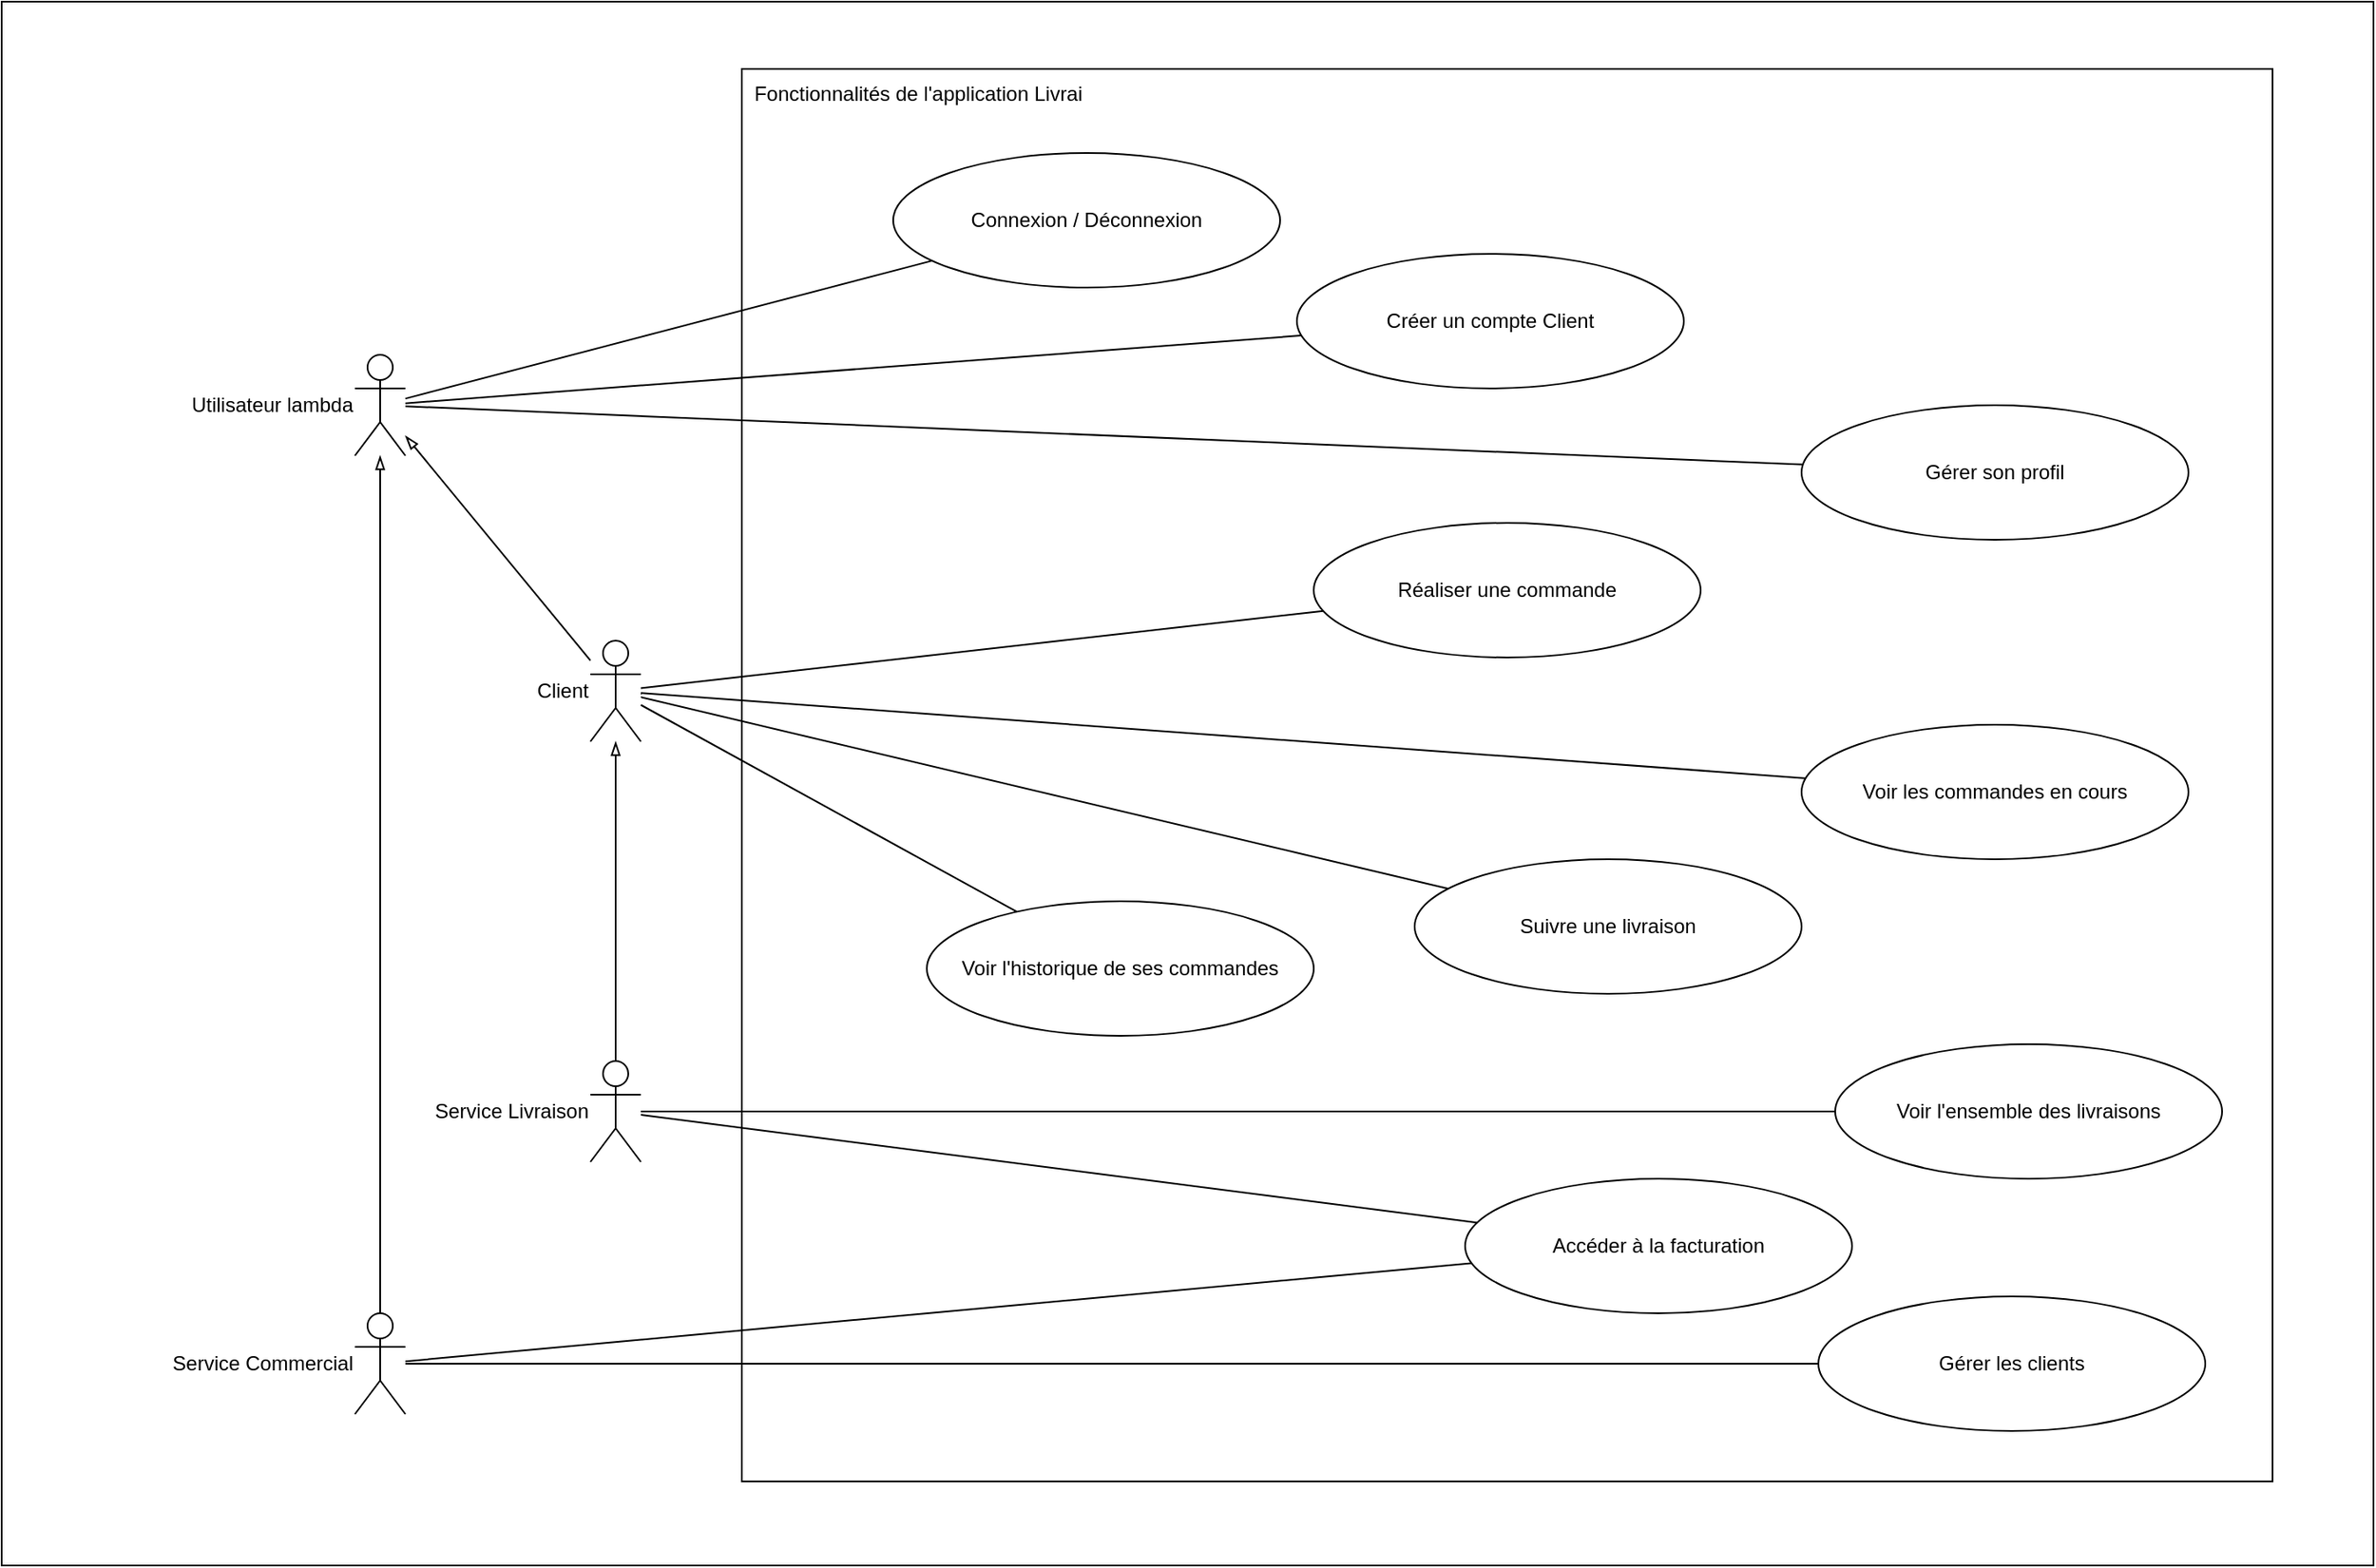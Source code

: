 <mxfile version="28.0.6">
  <diagram name="Page-1" id="qwcW66BIu28JoRyroQlM">
    <mxGraphModel dx="1109" dy="1626" grid="1" gridSize="10" guides="1" tooltips="1" connect="1" arrows="1" fold="1" page="1" pageScale="1" pageWidth="827" pageHeight="1169" math="0" shadow="0">
      <root>
        <mxCell id="0" />
        <mxCell id="1" parent="0" />
        <mxCell id="AxBXjD8DpKCZpL--94eY-32" value="" style="group;movable=0;resizable=0;rotatable=0;deletable=0;editable=0;locked=1;connectable=0;" vertex="1" connectable="0" parent="1">
          <mxGeometry x="10" y="50" width="1410" height="930" as="geometry" />
        </mxCell>
        <mxCell id="AxBXjD8DpKCZpL--94eY-30" value="" style="rounded=0;whiteSpace=wrap;html=1;" vertex="1" parent="AxBXjD8DpKCZpL--94eY-32">
          <mxGeometry width="1410" height="930" as="geometry" />
        </mxCell>
        <mxCell id="AxBXjD8DpKCZpL--94eY-31" value="" style="rounded=0;whiteSpace=wrap;html=1;" vertex="1" parent="AxBXjD8DpKCZpL--94eY-32">
          <mxGeometry x="440" y="40" width="910" height="840" as="geometry" />
        </mxCell>
        <mxCell id="AxBXjD8DpKCZpL--94eY-1" value="Client" style="shape=umlActor;verticalLabelPosition=middle;verticalAlign=middle;html=1;labelPosition=left;align=right;" vertex="1" parent="1">
          <mxGeometry x="360" y="430" width="30" height="60" as="geometry" />
        </mxCell>
        <mxCell id="AxBXjD8DpKCZpL--94eY-2" value="Service Livraison" style="shape=umlActor;verticalLabelPosition=middle;verticalAlign=middle;html=1;labelPosition=left;align=right;" vertex="1" parent="1">
          <mxGeometry x="360" y="680" width="30" height="60" as="geometry" />
        </mxCell>
        <mxCell id="AxBXjD8DpKCZpL--94eY-3" value="Service Commercial" style="shape=umlActor;verticalLabelPosition=middle;verticalAlign=middle;html=1;labelPosition=left;align=right;" vertex="1" parent="1">
          <mxGeometry x="220" y="830" width="30" height="60" as="geometry" />
        </mxCell>
        <mxCell id="AxBXjD8DpKCZpL--94eY-7" value="Gérer les clients" style="ellipse;whiteSpace=wrap;html=1;" vertex="1" parent="1">
          <mxGeometry x="1090" y="820" width="230" height="80" as="geometry" />
        </mxCell>
        <mxCell id="AxBXjD8DpKCZpL--94eY-8" value="Voir l&#39;historique de ses commandes" style="ellipse;whiteSpace=wrap;html=1;" vertex="1" parent="1">
          <mxGeometry x="560" y="585" width="230" height="80" as="geometry" />
        </mxCell>
        <mxCell id="AxBXjD8DpKCZpL--94eY-9" value="Suivre une livraison" style="ellipse;whiteSpace=wrap;html=1;" vertex="1" parent="1">
          <mxGeometry x="850" y="560" width="230" height="80" as="geometry" />
        </mxCell>
        <mxCell id="AxBXjD8DpKCZpL--94eY-10" value="Créer un compte Client" style="ellipse;whiteSpace=wrap;html=1;" vertex="1" parent="1">
          <mxGeometry x="780" y="200" width="230" height="80" as="geometry" />
        </mxCell>
        <mxCell id="AxBXjD8DpKCZpL--94eY-11" value="Gérer son profil" style="ellipse;whiteSpace=wrap;html=1;" vertex="1" parent="1">
          <mxGeometry x="1080" y="290" width="230" height="80" as="geometry" />
        </mxCell>
        <mxCell id="AxBXjD8DpKCZpL--94eY-14" value="" style="endArrow=none;html=1;rounded=0;" edge="1" parent="1" source="AxBXjD8DpKCZpL--94eY-28" target="AxBXjD8DpKCZpL--94eY-10">
          <mxGeometry width="50" height="50" relative="1" as="geometry">
            <mxPoint x="330" y="280" as="sourcePoint" />
            <mxPoint x="380" y="230" as="targetPoint" />
          </mxGeometry>
        </mxCell>
        <mxCell id="AxBXjD8DpKCZpL--94eY-15" value="" style="endArrow=none;html=1;rounded=0;" edge="1" parent="1" source="AxBXjD8DpKCZpL--94eY-11" target="AxBXjD8DpKCZpL--94eY-28">
          <mxGeometry width="50" height="50" relative="1" as="geometry">
            <mxPoint x="630" y="310" as="sourcePoint" />
            <mxPoint x="830" y="310" as="targetPoint" />
          </mxGeometry>
        </mxCell>
        <mxCell id="AxBXjD8DpKCZpL--94eY-16" value="Réaliser une commande" style="ellipse;whiteSpace=wrap;html=1;" vertex="1" parent="1">
          <mxGeometry x="790" y="360" width="230" height="80" as="geometry" />
        </mxCell>
        <mxCell id="AxBXjD8DpKCZpL--94eY-17" value="" style="endArrow=none;html=1;rounded=0;" edge="1" parent="1" source="AxBXjD8DpKCZpL--94eY-16" target="AxBXjD8DpKCZpL--94eY-1">
          <mxGeometry width="50" height="50" relative="1" as="geometry">
            <mxPoint x="730" y="370" as="sourcePoint" />
            <mxPoint x="530" y="370" as="targetPoint" />
          </mxGeometry>
        </mxCell>
        <mxCell id="AxBXjD8DpKCZpL--94eY-18" value="" style="endArrow=none;html=1;rounded=0;" edge="1" parent="1" source="AxBXjD8DpKCZpL--94eY-9" target="AxBXjD8DpKCZpL--94eY-1">
          <mxGeometry width="50" height="50" relative="1" as="geometry">
            <mxPoint x="768" y="479" as="sourcePoint" />
            <mxPoint x="540" y="410" as="targetPoint" />
          </mxGeometry>
        </mxCell>
        <mxCell id="AxBXjD8DpKCZpL--94eY-19" value="Accéder à la facturation" style="ellipse;whiteSpace=wrap;html=1;" vertex="1" parent="1">
          <mxGeometry x="880" y="750" width="230" height="80" as="geometry" />
        </mxCell>
        <mxCell id="AxBXjD8DpKCZpL--94eY-20" value="" style="endArrow=none;html=1;rounded=0;" edge="1" parent="1" source="AxBXjD8DpKCZpL--94eY-2" target="AxBXjD8DpKCZpL--94eY-19">
          <mxGeometry width="50" height="50" relative="1" as="geometry">
            <mxPoint x="510" y="240" as="sourcePoint" />
            <mxPoint x="710" y="240" as="targetPoint" />
          </mxGeometry>
        </mxCell>
        <mxCell id="AxBXjD8DpKCZpL--94eY-21" value="" style="endArrow=none;html=1;rounded=0;" edge="1" parent="1" source="AxBXjD8DpKCZpL--94eY-8" target="AxBXjD8DpKCZpL--94eY-1">
          <mxGeometry width="50" height="50" relative="1" as="geometry">
            <mxPoint x="768" y="596" as="sourcePoint" />
            <mxPoint x="510" y="440" as="targetPoint" />
          </mxGeometry>
        </mxCell>
        <mxCell id="AxBXjD8DpKCZpL--94eY-22" value="" style="endArrow=none;html=1;rounded=0;" edge="1" parent="1" source="AxBXjD8DpKCZpL--94eY-3" target="AxBXjD8DpKCZpL--94eY-7">
          <mxGeometry width="50" height="50" relative="1" as="geometry">
            <mxPoint x="530" y="110" as="sourcePoint" />
            <mxPoint x="737" y="110" as="targetPoint" />
          </mxGeometry>
        </mxCell>
        <mxCell id="AxBXjD8DpKCZpL--94eY-23" value="" style="endArrow=blockThin;html=1;rounded=0;endFill=0;" edge="1" parent="1" source="AxBXjD8DpKCZpL--94eY-2" target="AxBXjD8DpKCZpL--94eY-1">
          <mxGeometry width="50" height="50" relative="1" as="geometry">
            <mxPoint x="400" y="600" as="sourcePoint" />
            <mxPoint x="450" y="550" as="targetPoint" />
          </mxGeometry>
        </mxCell>
        <mxCell id="AxBXjD8DpKCZpL--94eY-24" value="" style="endArrow=blockThin;html=1;rounded=0;endFill=0;" edge="1" parent="1" source="AxBXjD8DpKCZpL--94eY-3" target="AxBXjD8DpKCZpL--94eY-28">
          <mxGeometry width="50" height="50" relative="1" as="geometry">
            <mxPoint x="380" y="770" as="sourcePoint" />
            <mxPoint x="380" y="580" as="targetPoint" />
          </mxGeometry>
        </mxCell>
        <mxCell id="AxBXjD8DpKCZpL--94eY-25" value="Voir les commandes en cours" style="ellipse;whiteSpace=wrap;html=1;" vertex="1" parent="1">
          <mxGeometry x="1080" y="480" width="230" height="80" as="geometry" />
        </mxCell>
        <mxCell id="AxBXjD8DpKCZpL--94eY-26" value="" style="endArrow=none;html=1;rounded=0;" edge="1" parent="1" source="AxBXjD8DpKCZpL--94eY-25" target="AxBXjD8DpKCZpL--94eY-1">
          <mxGeometry width="50" height="50" relative="1" as="geometry">
            <mxPoint x="718" y="559" as="sourcePoint" />
            <mxPoint x="490" y="490" as="targetPoint" />
          </mxGeometry>
        </mxCell>
        <mxCell id="AxBXjD8DpKCZpL--94eY-27" value="" style="endArrow=none;html=1;rounded=0;" edge="1" parent="1" source="AxBXjD8DpKCZpL--94eY-3" target="AxBXjD8DpKCZpL--94eY-19">
          <mxGeometry width="50" height="50" relative="1" as="geometry">
            <mxPoint x="510" y="730" as="sourcePoint" />
            <mxPoint x="720" y="762" as="targetPoint" />
          </mxGeometry>
        </mxCell>
        <mxCell id="AxBXjD8DpKCZpL--94eY-28" value="Utilisateur lambda" style="shape=umlActor;verticalLabelPosition=middle;verticalAlign=middle;html=1;labelPosition=left;align=right;" vertex="1" parent="1">
          <mxGeometry x="220" y="260" width="30" height="60" as="geometry" />
        </mxCell>
        <mxCell id="AxBXjD8DpKCZpL--94eY-29" value="" style="endArrow=blockThin;html=1;rounded=0;endFill=0;" edge="1" parent="1" source="AxBXjD8DpKCZpL--94eY-1" target="AxBXjD8DpKCZpL--94eY-28">
          <mxGeometry width="50" height="50" relative="1" as="geometry">
            <mxPoint x="370" y="750" as="sourcePoint" />
            <mxPoint x="370" y="560" as="targetPoint" />
          </mxGeometry>
        </mxCell>
        <mxCell id="AxBXjD8DpKCZpL--94eY-33" value="Voir l&#39;ensemble des livraisons" style="ellipse;whiteSpace=wrap;html=1;" vertex="1" parent="1">
          <mxGeometry x="1100" y="670" width="230" height="80" as="geometry" />
        </mxCell>
        <mxCell id="AxBXjD8DpKCZpL--94eY-34" value="" style="endArrow=none;html=1;rounded=0;" edge="1" parent="1" source="AxBXjD8DpKCZpL--94eY-2" target="AxBXjD8DpKCZpL--94eY-33">
          <mxGeometry width="50" height="50" relative="1" as="geometry">
            <mxPoint x="520" y="720" as="sourcePoint" />
            <mxPoint x="985" y="767" as="targetPoint" />
          </mxGeometry>
        </mxCell>
        <mxCell id="AxBXjD8DpKCZpL--94eY-35" value="Fonctionnalités de l&#39;application Livrai" style="text;html=1;align=center;verticalAlign=middle;whiteSpace=wrap;rounded=0;" vertex="1" parent="1">
          <mxGeometry x="450" y="90" width="210" height="30" as="geometry" />
        </mxCell>
        <mxCell id="AxBXjD8DpKCZpL--94eY-36" value="Connexion / Déconnexion" style="ellipse;whiteSpace=wrap;html=1;" vertex="1" parent="1">
          <mxGeometry x="540" y="140" width="230" height="80" as="geometry" />
        </mxCell>
        <mxCell id="AxBXjD8DpKCZpL--94eY-37" value="" style="endArrow=none;html=1;rounded=0;" edge="1" parent="1" source="AxBXjD8DpKCZpL--94eY-28" target="AxBXjD8DpKCZpL--94eY-36">
          <mxGeometry width="50" height="50" relative="1" as="geometry">
            <mxPoint x="540" y="301" as="sourcePoint" />
            <mxPoint x="1073" y="260" as="targetPoint" />
          </mxGeometry>
        </mxCell>
      </root>
    </mxGraphModel>
  </diagram>
</mxfile>

